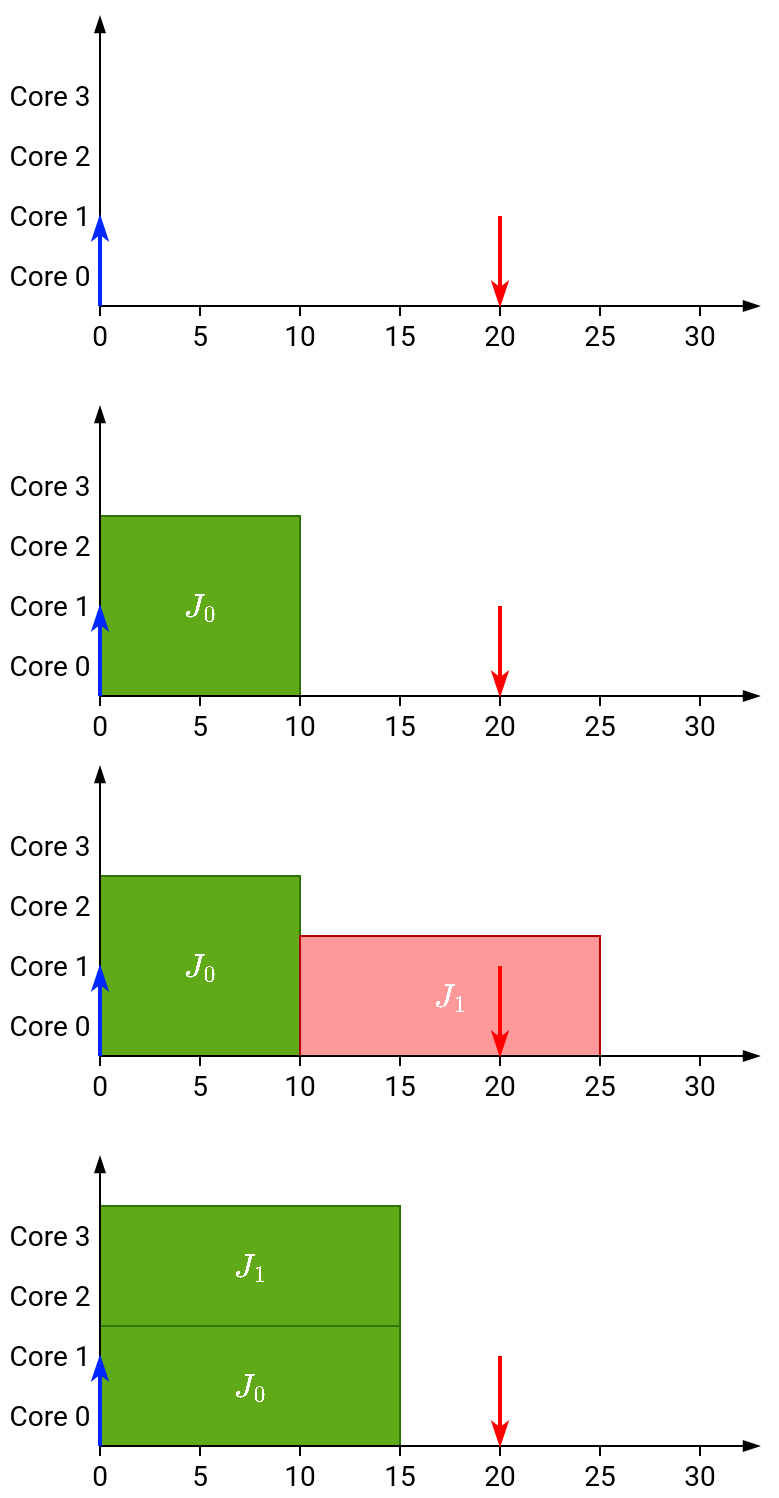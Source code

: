 <mxfile version="13.0.3" type="device"><diagram name="Global example" id="X5FZOMrQJ32GFvHXeT5o"><mxGraphModel dx="1422" dy="1991" grid="1" gridSize="5" guides="1" tooltips="1" connect="1" arrows="1" fold="1" page="1" pageScale="1" pageWidth="827" pageHeight="1169" math="1" shadow="0" extFonts="Roboto^https://fonts.googleapis.com/css?family=Roboto"><root><mxCell id="Jh5jB5BnzTjPkHCwdIx3-0"/><mxCell id="Jh5jB5BnzTjPkHCwdIx3-1" parent="Jh5jB5BnzTjPkHCwdIx3-0"/><mxCell id="Jh5jB5BnzTjPkHCwdIx3-7" value="$$J_0$$" style="rounded=0;whiteSpace=wrap;html=1;align=center;fillColor=#60a917;strokeColor=#2D7600;fontColor=#ffffff;comic=0;fontSize=14;fontFamily=Roboto;FType=g;" parent="Jh5jB5BnzTjPkHCwdIx3-1" vertex="1"><mxGeometry x="155" y="140" width="100" height="90" as="geometry"/></mxCell><mxCell id="fd-VsqLZCp9-gfC1SH9L-0" value="$$J_1$$" style="rounded=0;whiteSpace=wrap;html=1;align=center;fillColor=#FF9999;strokeColor=#B20000;comic=0;fontSize=14;fontFamily=Roboto;FType=g;fontColor=#ffffff;" vertex="1" parent="Jh5jB5BnzTjPkHCwdIx3-1"><mxGeometry x="255" y="170" width="150" height="60" as="geometry"/></mxCell><mxCell id="Jh5jB5BnzTjPkHCwdIx3-8" value="" style="endArrow=blockThin;html=1;strokeColor=#000000;endFill=1;exitX=0.5;exitY=0;exitDx=0;exitDy=0;fontFamily=Roboto;FType=g;" parent="Jh5jB5BnzTjPkHCwdIx3-1" edge="1"><mxGeometry width="50" height="50" relative="1" as="geometry"><mxPoint x="155" y="235" as="sourcePoint"/><mxPoint x="155" y="85" as="targetPoint"/></mxGeometry></mxCell><mxCell id="Jh5jB5BnzTjPkHCwdIx3-9" value="&lt;div style=&quot;font-size: 14px;&quot;&gt;0&lt;/div&gt;" style="text;html=1;strokeColor=none;fillColor=none;align=center;verticalAlign=middle;whiteSpace=wrap;rounded=0;fontSize=14;fontFamily=Roboto;FType=g;" parent="Jh5jB5BnzTjPkHCwdIx3-1" vertex="1"><mxGeometry x="145" y="235" width="20" height="20" as="geometry"/></mxCell><mxCell id="Jh5jB5BnzTjPkHCwdIx3-10" value="5" style="text;html=1;strokeColor=none;fillColor=none;align=center;verticalAlign=middle;whiteSpace=wrap;rounded=0;fontSize=14;fontFamily=Roboto;FType=g;" parent="Jh5jB5BnzTjPkHCwdIx3-1" vertex="1"><mxGeometry x="195" y="235" width="20" height="20" as="geometry"/></mxCell><mxCell id="Jh5jB5BnzTjPkHCwdIx3-11" value="10" style="text;html=1;strokeColor=none;fillColor=none;align=center;verticalAlign=middle;whiteSpace=wrap;rounded=0;fontSize=14;fontFamily=Roboto;FType=g;" parent="Jh5jB5BnzTjPkHCwdIx3-1" vertex="1"><mxGeometry x="245" y="235" width="20" height="20" as="geometry"/></mxCell><mxCell id="Jh5jB5BnzTjPkHCwdIx3-12" value="15" style="text;html=1;strokeColor=none;fillColor=none;align=center;verticalAlign=middle;whiteSpace=wrap;rounded=0;fontSize=14;fontFamily=Roboto;FType=g;" parent="Jh5jB5BnzTjPkHCwdIx3-1" vertex="1"><mxGeometry x="295" y="235" width="20" height="20" as="geometry"/></mxCell><mxCell id="Jh5jB5BnzTjPkHCwdIx3-13" value="20" style="text;html=1;strokeColor=none;fillColor=none;align=center;verticalAlign=middle;whiteSpace=wrap;rounded=0;fontSize=14;fontFamily=Roboto;FType=g;" parent="Jh5jB5BnzTjPkHCwdIx3-1" vertex="1"><mxGeometry x="345" y="235" width="20" height="20" as="geometry"/></mxCell><mxCell id="Jh5jB5BnzTjPkHCwdIx3-14" value="Core 0" style="text;html=1;strokeColor=none;fillColor=none;align=center;verticalAlign=middle;whiteSpace=wrap;rounded=0;fontSize=14;fontColor=#000000;fontFamily=Roboto;FType=g;" parent="Jh5jB5BnzTjPkHCwdIx3-1" vertex="1"><mxGeometry x="105" y="205" width="50" height="20" as="geometry"/></mxCell><mxCell id="Jh5jB5BnzTjPkHCwdIx3-15" value="Core 1" style="text;html=1;strokeColor=none;fillColor=none;align=center;verticalAlign=middle;whiteSpace=wrap;rounded=0;fontSize=14;fontColor=#000000;fontFamily=Roboto;FType=g;" parent="Jh5jB5BnzTjPkHCwdIx3-1" vertex="1"><mxGeometry x="105" y="175" width="50" height="20" as="geometry"/></mxCell><mxCell id="Jh5jB5BnzTjPkHCwdIx3-16" value="" style="endArrow=none;html=1;fontFamily=Roboto;FType=g;" parent="Jh5jB5BnzTjPkHCwdIx3-1" source="Jh5jB5BnzTjPkHCwdIx3-17" edge="1"><mxGeometry width="50" height="50" relative="1" as="geometry"><mxPoint x="405" y="260" as="sourcePoint"/><mxPoint x="405" y="230" as="targetPoint"/></mxGeometry></mxCell><mxCell id="Jh5jB5BnzTjPkHCwdIx3-17" value="25" style="text;html=1;strokeColor=none;fillColor=none;align=center;verticalAlign=middle;whiteSpace=wrap;rounded=0;fontSize=14;fontFamily=Roboto;FType=g;" parent="Jh5jB5BnzTjPkHCwdIx3-1" vertex="1"><mxGeometry x="395" y="235" width="20" height="20" as="geometry"/></mxCell><mxCell id="Jh5jB5BnzTjPkHCwdIx3-18" value="" style="endArrow=none;html=1;exitX=0.5;exitY=0;exitDx=0;exitDy=0;fontFamily=Roboto;FType=g;" parent="Jh5jB5BnzTjPkHCwdIx3-1" source="Jh5jB5BnzTjPkHCwdIx3-17" edge="1"><mxGeometry width="50" height="50" relative="1" as="geometry"><mxPoint x="405" y="260" as="sourcePoint"/><mxPoint x="405" y="230" as="targetPoint"/></mxGeometry></mxCell><mxCell id="Jh5jB5BnzTjPkHCwdIx3-19" value="" style="endArrow=none;html=1;exitX=0.5;exitY=0;exitDx=0;exitDy=0;fontFamily=Roboto;FType=g;" parent="Jh5jB5BnzTjPkHCwdIx3-1" source="Jh5jB5BnzTjPkHCwdIx3-13" edge="1"><mxGeometry width="50" height="50" relative="1" as="geometry"><mxPoint x="410" y="240" as="sourcePoint"/><mxPoint x="355" y="230" as="targetPoint"/></mxGeometry></mxCell><mxCell id="Jh5jB5BnzTjPkHCwdIx3-20" value="" style="endArrow=none;html=1;exitX=0.5;exitY=0;exitDx=0;exitDy=0;fontFamily=Roboto;FType=g;" parent="Jh5jB5BnzTjPkHCwdIx3-1" source="Jh5jB5BnzTjPkHCwdIx3-12" edge="1"><mxGeometry width="50" height="50" relative="1" as="geometry"><mxPoint x="415" y="245" as="sourcePoint"/><mxPoint x="305" y="230" as="targetPoint"/></mxGeometry></mxCell><mxCell id="Jh5jB5BnzTjPkHCwdIx3-21" value="" style="endArrow=none;html=1;exitX=0.5;exitY=0;exitDx=0;exitDy=0;fontFamily=Roboto;FType=g;" parent="Jh5jB5BnzTjPkHCwdIx3-1" source="Jh5jB5BnzTjPkHCwdIx3-11" edge="1"><mxGeometry width="50" height="50" relative="1" as="geometry"><mxPoint x="310" y="240" as="sourcePoint"/><mxPoint x="255" y="230" as="targetPoint"/></mxGeometry></mxCell><mxCell id="Jh5jB5BnzTjPkHCwdIx3-22" value="" style="endArrow=none;html=1;exitX=0.5;exitY=0;exitDx=0;exitDy=0;fontFamily=Roboto;FType=g;" parent="Jh5jB5BnzTjPkHCwdIx3-1" source="Jh5jB5BnzTjPkHCwdIx3-10" edge="1"><mxGeometry width="50" height="50" relative="1" as="geometry"><mxPoint x="315" y="245" as="sourcePoint"/><mxPoint x="205" y="230" as="targetPoint"/></mxGeometry></mxCell><mxCell id="Jh5jB5BnzTjPkHCwdIx3-23" value="" style="endArrow=none;html=1;fontFamily=Roboto;FType=g;" parent="Jh5jB5BnzTjPkHCwdIx3-1" source="Jh5jB5BnzTjPkHCwdIx3-24" edge="1"><mxGeometry width="50" height="50" relative="1" as="geometry"><mxPoint x="455" y="260" as="sourcePoint"/><mxPoint x="455" y="230" as="targetPoint"/></mxGeometry></mxCell><mxCell id="Jh5jB5BnzTjPkHCwdIx3-24" value="30" style="text;html=1;strokeColor=none;fillColor=none;align=center;verticalAlign=middle;whiteSpace=wrap;rounded=0;fontSize=14;fontFamily=Roboto;FType=g;" parent="Jh5jB5BnzTjPkHCwdIx3-1" vertex="1"><mxGeometry x="445" y="235" width="20" height="20" as="geometry"/></mxCell><mxCell id="Jh5jB5BnzTjPkHCwdIx3-25" value="Core 2" style="text;html=1;strokeColor=none;fillColor=none;align=center;verticalAlign=middle;whiteSpace=wrap;rounded=0;fontSize=14;fontColor=#000000;fontFamily=Roboto;FType=g;" parent="Jh5jB5BnzTjPkHCwdIx3-1" vertex="1"><mxGeometry x="105" y="145" width="50" height="20" as="geometry"/></mxCell><mxCell id="Jh5jB5BnzTjPkHCwdIx3-26" value="" style="endArrow=blockThin;html=1;endFill=1;fontFamily=Roboto;FType=g;" parent="Jh5jB5BnzTjPkHCwdIx3-1" edge="1"><mxGeometry width="50" height="50" relative="1" as="geometry"><mxPoint x="155" y="230" as="sourcePoint"/><mxPoint x="485" y="230" as="targetPoint"/></mxGeometry></mxCell><mxCell id="Jh5jB5BnzTjPkHCwdIx3-27" value="" style="endArrow=classicThin;html=1;strokeColor=#0027FF;fillColor=#0050ef;endFill=1;strokeWidth=2;fontFamily=Roboto;FType=g;" parent="Jh5jB5BnzTjPkHCwdIx3-1" edge="1"><mxGeometry width="50" height="50" relative="1" as="geometry"><mxPoint x="155" y="230" as="sourcePoint"/><mxPoint x="155" y="185" as="targetPoint"/></mxGeometry></mxCell><mxCell id="Jh5jB5BnzTjPkHCwdIx3-28" value="Core 3" style="text;html=1;strokeColor=none;fillColor=none;align=center;verticalAlign=middle;whiteSpace=wrap;rounded=0;fontSize=14;fontColor=#000000;fontFamily=Roboto;FType=g;" parent="Jh5jB5BnzTjPkHCwdIx3-1" vertex="1"><mxGeometry x="105" y="115" width="50" height="20" as="geometry"/></mxCell><mxCell id="Jh5jB5BnzTjPkHCwdIx3-29" value="" style="endArrow=none;html=1;strokeColor=#FF0000;fillColor=#0050ef;endFill=0;strokeWidth=2;startArrow=classicThin;startFill=1;fontFamily=Roboto;FType=g;" parent="Jh5jB5BnzTjPkHCwdIx3-1" edge="1"><mxGeometry width="50" height="50" relative="1" as="geometry"><mxPoint x="355" y="230" as="sourcePoint"/><mxPoint x="355" y="185" as="targetPoint"/></mxGeometry></mxCell><mxCell id="fd-VsqLZCp9-gfC1SH9L-1" value="$$J_0$$" style="rounded=0;whiteSpace=wrap;html=1;align=center;fillColor=#60a917;strokeColor=#2D7600;fontColor=#ffffff;comic=0;fontSize=14;fontFamily=Roboto;FType=g;" vertex="1" parent="Jh5jB5BnzTjPkHCwdIx3-1"><mxGeometry x="155" y="365" width="150" height="60" as="geometry"/></mxCell><mxCell id="fd-VsqLZCp9-gfC1SH9L-2" value="$$J_1$$" style="rounded=0;whiteSpace=wrap;html=1;align=center;fillColor=#60a917;strokeColor=#2D7600;comic=0;fontSize=14;fontFamily=Roboto;FType=g;fontColor=#ffffff;" vertex="1" parent="Jh5jB5BnzTjPkHCwdIx3-1"><mxGeometry x="155" y="305" width="150" height="60" as="geometry"/></mxCell><mxCell id="fd-VsqLZCp9-gfC1SH9L-3" value="" style="endArrow=blockThin;html=1;strokeColor=#000000;endFill=1;exitX=0.5;exitY=0;exitDx=0;exitDy=0;fontFamily=Roboto;FType=g;" edge="1" parent="Jh5jB5BnzTjPkHCwdIx3-1"><mxGeometry width="50" height="50" relative="1" as="geometry"><mxPoint x="155" y="430.0" as="sourcePoint"/><mxPoint x="155" y="280" as="targetPoint"/></mxGeometry></mxCell><mxCell id="fd-VsqLZCp9-gfC1SH9L-4" value="&lt;div style=&quot;font-size: 14px;&quot;&gt;0&lt;/div&gt;" style="text;html=1;strokeColor=none;fillColor=none;align=center;verticalAlign=middle;whiteSpace=wrap;rounded=0;fontSize=14;fontFamily=Roboto;FType=g;" vertex="1" parent="Jh5jB5BnzTjPkHCwdIx3-1"><mxGeometry x="145" y="430" width="20" height="20" as="geometry"/></mxCell><mxCell id="fd-VsqLZCp9-gfC1SH9L-5" value="5" style="text;html=1;strokeColor=none;fillColor=none;align=center;verticalAlign=middle;whiteSpace=wrap;rounded=0;fontSize=14;fontFamily=Roboto;FType=g;" vertex="1" parent="Jh5jB5BnzTjPkHCwdIx3-1"><mxGeometry x="195" y="430" width="20" height="20" as="geometry"/></mxCell><mxCell id="fd-VsqLZCp9-gfC1SH9L-6" value="10" style="text;html=1;strokeColor=none;fillColor=none;align=center;verticalAlign=middle;whiteSpace=wrap;rounded=0;fontSize=14;fontFamily=Roboto;FType=g;" vertex="1" parent="Jh5jB5BnzTjPkHCwdIx3-1"><mxGeometry x="245" y="430" width="20" height="20" as="geometry"/></mxCell><mxCell id="fd-VsqLZCp9-gfC1SH9L-7" value="15" style="text;html=1;strokeColor=none;fillColor=none;align=center;verticalAlign=middle;whiteSpace=wrap;rounded=0;fontSize=14;fontFamily=Roboto;FType=g;" vertex="1" parent="Jh5jB5BnzTjPkHCwdIx3-1"><mxGeometry x="295" y="430" width="20" height="20" as="geometry"/></mxCell><mxCell id="fd-VsqLZCp9-gfC1SH9L-8" value="20" style="text;html=1;strokeColor=none;fillColor=none;align=center;verticalAlign=middle;whiteSpace=wrap;rounded=0;fontSize=14;fontFamily=Roboto;FType=g;" vertex="1" parent="Jh5jB5BnzTjPkHCwdIx3-1"><mxGeometry x="345" y="430" width="20" height="20" as="geometry"/></mxCell><mxCell id="fd-VsqLZCp9-gfC1SH9L-9" value="Core 0" style="text;html=1;strokeColor=none;fillColor=none;align=center;verticalAlign=middle;whiteSpace=wrap;rounded=0;fontSize=14;fontColor=#000000;fontFamily=Roboto;FType=g;" vertex="1" parent="Jh5jB5BnzTjPkHCwdIx3-1"><mxGeometry x="105" y="400" width="50" height="20" as="geometry"/></mxCell><mxCell id="fd-VsqLZCp9-gfC1SH9L-10" value="Core 1" style="text;html=1;strokeColor=none;fillColor=none;align=center;verticalAlign=middle;whiteSpace=wrap;rounded=0;fontSize=14;fontColor=#000000;fontFamily=Roboto;FType=g;" vertex="1" parent="Jh5jB5BnzTjPkHCwdIx3-1"><mxGeometry x="105" y="370" width="50" height="20" as="geometry"/></mxCell><mxCell id="fd-VsqLZCp9-gfC1SH9L-11" value="" style="endArrow=none;html=1;fontFamily=Roboto;FType=g;" edge="1" parent="Jh5jB5BnzTjPkHCwdIx3-1" source="fd-VsqLZCp9-gfC1SH9L-12"><mxGeometry width="50" height="50" relative="1" as="geometry"><mxPoint x="405" y="455" as="sourcePoint"/><mxPoint x="405" y="425.0" as="targetPoint"/></mxGeometry></mxCell><mxCell id="fd-VsqLZCp9-gfC1SH9L-12" value="25" style="text;html=1;strokeColor=none;fillColor=none;align=center;verticalAlign=middle;whiteSpace=wrap;rounded=0;fontSize=14;fontFamily=Roboto;FType=g;" vertex="1" parent="Jh5jB5BnzTjPkHCwdIx3-1"><mxGeometry x="395" y="430" width="20" height="20" as="geometry"/></mxCell><mxCell id="fd-VsqLZCp9-gfC1SH9L-13" value="" style="endArrow=none;html=1;exitX=0.5;exitY=0;exitDx=0;exitDy=0;fontFamily=Roboto;FType=g;" edge="1" parent="Jh5jB5BnzTjPkHCwdIx3-1" source="fd-VsqLZCp9-gfC1SH9L-12"><mxGeometry width="50" height="50" relative="1" as="geometry"><mxPoint x="405" y="455" as="sourcePoint"/><mxPoint x="405" y="425.0" as="targetPoint"/></mxGeometry></mxCell><mxCell id="fd-VsqLZCp9-gfC1SH9L-14" value="" style="endArrow=none;html=1;exitX=0.5;exitY=0;exitDx=0;exitDy=0;fontFamily=Roboto;FType=g;" edge="1" parent="Jh5jB5BnzTjPkHCwdIx3-1" source="fd-VsqLZCp9-gfC1SH9L-8"><mxGeometry width="50" height="50" relative="1" as="geometry"><mxPoint x="410" y="435" as="sourcePoint"/><mxPoint x="355" y="425.0" as="targetPoint"/></mxGeometry></mxCell><mxCell id="fd-VsqLZCp9-gfC1SH9L-15" value="" style="endArrow=none;html=1;exitX=0.5;exitY=0;exitDx=0;exitDy=0;fontFamily=Roboto;FType=g;" edge="1" parent="Jh5jB5BnzTjPkHCwdIx3-1" source="fd-VsqLZCp9-gfC1SH9L-7"><mxGeometry width="50" height="50" relative="1" as="geometry"><mxPoint x="415" y="440" as="sourcePoint"/><mxPoint x="305" y="425.0" as="targetPoint"/></mxGeometry></mxCell><mxCell id="fd-VsqLZCp9-gfC1SH9L-16" value="" style="endArrow=none;html=1;exitX=0.5;exitY=0;exitDx=0;exitDy=0;fontFamily=Roboto;FType=g;" edge="1" parent="Jh5jB5BnzTjPkHCwdIx3-1" source="fd-VsqLZCp9-gfC1SH9L-6"><mxGeometry width="50" height="50" relative="1" as="geometry"><mxPoint x="310" y="435" as="sourcePoint"/><mxPoint x="255" y="425.0" as="targetPoint"/></mxGeometry></mxCell><mxCell id="fd-VsqLZCp9-gfC1SH9L-17" value="" style="endArrow=none;html=1;exitX=0.5;exitY=0;exitDx=0;exitDy=0;fontFamily=Roboto;FType=g;" edge="1" parent="Jh5jB5BnzTjPkHCwdIx3-1" source="fd-VsqLZCp9-gfC1SH9L-5"><mxGeometry width="50" height="50" relative="1" as="geometry"><mxPoint x="315" y="440" as="sourcePoint"/><mxPoint x="205" y="425.0" as="targetPoint"/></mxGeometry></mxCell><mxCell id="fd-VsqLZCp9-gfC1SH9L-18" value="" style="endArrow=none;html=1;fontFamily=Roboto;FType=g;" edge="1" parent="Jh5jB5BnzTjPkHCwdIx3-1" source="fd-VsqLZCp9-gfC1SH9L-19"><mxGeometry width="50" height="50" relative="1" as="geometry"><mxPoint x="455" y="455" as="sourcePoint"/><mxPoint x="455" y="425.0" as="targetPoint"/></mxGeometry></mxCell><mxCell id="fd-VsqLZCp9-gfC1SH9L-19" value="30" style="text;html=1;strokeColor=none;fillColor=none;align=center;verticalAlign=middle;whiteSpace=wrap;rounded=0;fontSize=14;fontFamily=Roboto;FType=g;" vertex="1" parent="Jh5jB5BnzTjPkHCwdIx3-1"><mxGeometry x="445" y="430" width="20" height="20" as="geometry"/></mxCell><mxCell id="fd-VsqLZCp9-gfC1SH9L-20" value="Core 2" style="text;html=1;strokeColor=none;fillColor=none;align=center;verticalAlign=middle;whiteSpace=wrap;rounded=0;fontSize=14;fontColor=#000000;fontFamily=Roboto;FType=g;" vertex="1" parent="Jh5jB5BnzTjPkHCwdIx3-1"><mxGeometry x="105" y="340" width="50" height="20" as="geometry"/></mxCell><mxCell id="fd-VsqLZCp9-gfC1SH9L-21" value="" style="endArrow=blockThin;html=1;endFill=1;fontFamily=Roboto;FType=g;" edge="1" parent="Jh5jB5BnzTjPkHCwdIx3-1"><mxGeometry width="50" height="50" relative="1" as="geometry"><mxPoint x="155" y="425.0" as="sourcePoint"/><mxPoint x="485" y="425.0" as="targetPoint"/></mxGeometry></mxCell><mxCell id="fd-VsqLZCp9-gfC1SH9L-22" value="" style="endArrow=classicThin;html=1;strokeColor=#0027FF;fillColor=#0050ef;endFill=1;strokeWidth=2;fontFamily=Roboto;FType=g;" edge="1" parent="Jh5jB5BnzTjPkHCwdIx3-1"><mxGeometry width="50" height="50" relative="1" as="geometry"><mxPoint x="155" y="425.0" as="sourcePoint"/><mxPoint x="155" y="380.0" as="targetPoint"/></mxGeometry></mxCell><mxCell id="fd-VsqLZCp9-gfC1SH9L-23" value="Core 3" style="text;html=1;strokeColor=none;fillColor=none;align=center;verticalAlign=middle;whiteSpace=wrap;rounded=0;fontSize=14;fontColor=#000000;fontFamily=Roboto;FType=g;" vertex="1" parent="Jh5jB5BnzTjPkHCwdIx3-1"><mxGeometry x="105" y="310" width="50" height="20" as="geometry"/></mxCell><mxCell id="fd-VsqLZCp9-gfC1SH9L-24" value="" style="endArrow=none;html=1;strokeColor=#FF0000;fillColor=#0050ef;endFill=0;strokeWidth=2;startArrow=classicThin;startFill=1;fontFamily=Roboto;FType=g;" edge="1" parent="Jh5jB5BnzTjPkHCwdIx3-1"><mxGeometry width="50" height="50" relative="1" as="geometry"><mxPoint x="355" y="425.0" as="sourcePoint"/><mxPoint x="355" y="380.0" as="targetPoint"/></mxGeometry></mxCell><mxCell id="fd-VsqLZCp9-gfC1SH9L-25" value="$$J_0$$" style="rounded=0;whiteSpace=wrap;html=1;align=center;fillColor=#60a917;strokeColor=#2D7600;fontColor=#ffffff;comic=0;fontSize=14;fontFamily=Roboto;FType=g;" vertex="1" parent="Jh5jB5BnzTjPkHCwdIx3-1"><mxGeometry x="155" y="-40" width="100" height="90" as="geometry"/></mxCell><mxCell id="fd-VsqLZCp9-gfC1SH9L-27" value="" style="endArrow=blockThin;html=1;strokeColor=#000000;endFill=1;exitX=0.5;exitY=0;exitDx=0;exitDy=0;fontFamily=Roboto;FType=g;" edge="1" parent="Jh5jB5BnzTjPkHCwdIx3-1"><mxGeometry width="50" height="50" relative="1" as="geometry"><mxPoint x="155" y="55" as="sourcePoint"/><mxPoint x="155" y="-95" as="targetPoint"/></mxGeometry></mxCell><mxCell id="fd-VsqLZCp9-gfC1SH9L-28" value="&lt;div style=&quot;font-size: 14px;&quot;&gt;0&lt;/div&gt;" style="text;html=1;strokeColor=none;fillColor=none;align=center;verticalAlign=middle;whiteSpace=wrap;rounded=0;fontSize=14;fontFamily=Roboto;FType=g;" vertex="1" parent="Jh5jB5BnzTjPkHCwdIx3-1"><mxGeometry x="145" y="55" width="20" height="20" as="geometry"/></mxCell><mxCell id="fd-VsqLZCp9-gfC1SH9L-29" value="5" style="text;html=1;strokeColor=none;fillColor=none;align=center;verticalAlign=middle;whiteSpace=wrap;rounded=0;fontSize=14;fontFamily=Roboto;FType=g;" vertex="1" parent="Jh5jB5BnzTjPkHCwdIx3-1"><mxGeometry x="195" y="55" width="20" height="20" as="geometry"/></mxCell><mxCell id="fd-VsqLZCp9-gfC1SH9L-30" value="10" style="text;html=1;strokeColor=none;fillColor=none;align=center;verticalAlign=middle;whiteSpace=wrap;rounded=0;fontSize=14;fontFamily=Roboto;FType=g;" vertex="1" parent="Jh5jB5BnzTjPkHCwdIx3-1"><mxGeometry x="245" y="55" width="20" height="20" as="geometry"/></mxCell><mxCell id="fd-VsqLZCp9-gfC1SH9L-31" value="15" style="text;html=1;strokeColor=none;fillColor=none;align=center;verticalAlign=middle;whiteSpace=wrap;rounded=0;fontSize=14;fontFamily=Roboto;FType=g;" vertex="1" parent="Jh5jB5BnzTjPkHCwdIx3-1"><mxGeometry x="295" y="55" width="20" height="20" as="geometry"/></mxCell><mxCell id="fd-VsqLZCp9-gfC1SH9L-32" value="20" style="text;html=1;strokeColor=none;fillColor=none;align=center;verticalAlign=middle;whiteSpace=wrap;rounded=0;fontSize=14;fontFamily=Roboto;FType=g;" vertex="1" parent="Jh5jB5BnzTjPkHCwdIx3-1"><mxGeometry x="345" y="55" width="20" height="20" as="geometry"/></mxCell><mxCell id="fd-VsqLZCp9-gfC1SH9L-33" value="Core 0" style="text;html=1;strokeColor=none;fillColor=none;align=center;verticalAlign=middle;whiteSpace=wrap;rounded=0;fontSize=14;fontColor=#000000;fontFamily=Roboto;FType=g;" vertex="1" parent="Jh5jB5BnzTjPkHCwdIx3-1"><mxGeometry x="105" y="25" width="50" height="20" as="geometry"/></mxCell><mxCell id="fd-VsqLZCp9-gfC1SH9L-34" value="Core 1" style="text;html=1;strokeColor=none;fillColor=none;align=center;verticalAlign=middle;whiteSpace=wrap;rounded=0;fontSize=14;fontColor=#000000;fontFamily=Roboto;FType=g;" vertex="1" parent="Jh5jB5BnzTjPkHCwdIx3-1"><mxGeometry x="105" y="-5" width="50" height="20" as="geometry"/></mxCell><mxCell id="fd-VsqLZCp9-gfC1SH9L-35" value="" style="endArrow=none;html=1;fontFamily=Roboto;FType=g;" edge="1" parent="Jh5jB5BnzTjPkHCwdIx3-1" source="fd-VsqLZCp9-gfC1SH9L-36"><mxGeometry width="50" height="50" relative="1" as="geometry"><mxPoint x="405" y="80" as="sourcePoint"/><mxPoint x="405" y="50" as="targetPoint"/></mxGeometry></mxCell><mxCell id="fd-VsqLZCp9-gfC1SH9L-36" value="25" style="text;html=1;strokeColor=none;fillColor=none;align=center;verticalAlign=middle;whiteSpace=wrap;rounded=0;fontSize=14;fontFamily=Roboto;FType=g;" vertex="1" parent="Jh5jB5BnzTjPkHCwdIx3-1"><mxGeometry x="395" y="55" width="20" height="20" as="geometry"/></mxCell><mxCell id="fd-VsqLZCp9-gfC1SH9L-37" value="" style="endArrow=none;html=1;exitX=0.5;exitY=0;exitDx=0;exitDy=0;fontFamily=Roboto;FType=g;" edge="1" parent="Jh5jB5BnzTjPkHCwdIx3-1" source="fd-VsqLZCp9-gfC1SH9L-36"><mxGeometry width="50" height="50" relative="1" as="geometry"><mxPoint x="405" y="80" as="sourcePoint"/><mxPoint x="405" y="50" as="targetPoint"/></mxGeometry></mxCell><mxCell id="fd-VsqLZCp9-gfC1SH9L-38" value="" style="endArrow=none;html=1;exitX=0.5;exitY=0;exitDx=0;exitDy=0;fontFamily=Roboto;FType=g;" edge="1" parent="Jh5jB5BnzTjPkHCwdIx3-1" source="fd-VsqLZCp9-gfC1SH9L-32"><mxGeometry width="50" height="50" relative="1" as="geometry"><mxPoint x="410" y="60" as="sourcePoint"/><mxPoint x="355" y="50" as="targetPoint"/></mxGeometry></mxCell><mxCell id="fd-VsqLZCp9-gfC1SH9L-39" value="" style="endArrow=none;html=1;exitX=0.5;exitY=0;exitDx=0;exitDy=0;fontFamily=Roboto;FType=g;" edge="1" parent="Jh5jB5BnzTjPkHCwdIx3-1" source="fd-VsqLZCp9-gfC1SH9L-31"><mxGeometry width="50" height="50" relative="1" as="geometry"><mxPoint x="415" y="65" as="sourcePoint"/><mxPoint x="305" y="50" as="targetPoint"/></mxGeometry></mxCell><mxCell id="fd-VsqLZCp9-gfC1SH9L-40" value="" style="endArrow=none;html=1;exitX=0.5;exitY=0;exitDx=0;exitDy=0;fontFamily=Roboto;FType=g;" edge="1" parent="Jh5jB5BnzTjPkHCwdIx3-1" source="fd-VsqLZCp9-gfC1SH9L-30"><mxGeometry width="50" height="50" relative="1" as="geometry"><mxPoint x="310" y="60" as="sourcePoint"/><mxPoint x="255" y="50" as="targetPoint"/></mxGeometry></mxCell><mxCell id="fd-VsqLZCp9-gfC1SH9L-41" value="" style="endArrow=none;html=1;exitX=0.5;exitY=0;exitDx=0;exitDy=0;fontFamily=Roboto;FType=g;" edge="1" parent="Jh5jB5BnzTjPkHCwdIx3-1" source="fd-VsqLZCp9-gfC1SH9L-29"><mxGeometry width="50" height="50" relative="1" as="geometry"><mxPoint x="315" y="65" as="sourcePoint"/><mxPoint x="205" y="50" as="targetPoint"/></mxGeometry></mxCell><mxCell id="fd-VsqLZCp9-gfC1SH9L-42" value="" style="endArrow=none;html=1;fontFamily=Roboto;FType=g;" edge="1" parent="Jh5jB5BnzTjPkHCwdIx3-1" source="fd-VsqLZCp9-gfC1SH9L-43"><mxGeometry width="50" height="50" relative="1" as="geometry"><mxPoint x="455" y="80" as="sourcePoint"/><mxPoint x="455" y="50" as="targetPoint"/></mxGeometry></mxCell><mxCell id="fd-VsqLZCp9-gfC1SH9L-43" value="30" style="text;html=1;strokeColor=none;fillColor=none;align=center;verticalAlign=middle;whiteSpace=wrap;rounded=0;fontSize=14;fontFamily=Roboto;FType=g;" vertex="1" parent="Jh5jB5BnzTjPkHCwdIx3-1"><mxGeometry x="445" y="55" width="20" height="20" as="geometry"/></mxCell><mxCell id="fd-VsqLZCp9-gfC1SH9L-44" value="Core 2" style="text;html=1;strokeColor=none;fillColor=none;align=center;verticalAlign=middle;whiteSpace=wrap;rounded=0;fontSize=14;fontColor=#000000;fontFamily=Roboto;FType=g;" vertex="1" parent="Jh5jB5BnzTjPkHCwdIx3-1"><mxGeometry x="105" y="-35" width="50" height="20" as="geometry"/></mxCell><mxCell id="fd-VsqLZCp9-gfC1SH9L-45" value="" style="endArrow=blockThin;html=1;endFill=1;fontFamily=Roboto;FType=g;" edge="1" parent="Jh5jB5BnzTjPkHCwdIx3-1"><mxGeometry width="50" height="50" relative="1" as="geometry"><mxPoint x="155" y="50" as="sourcePoint"/><mxPoint x="485" y="50" as="targetPoint"/></mxGeometry></mxCell><mxCell id="fd-VsqLZCp9-gfC1SH9L-46" value="" style="endArrow=classicThin;html=1;strokeColor=#0027FF;fillColor=#0050ef;endFill=1;strokeWidth=2;fontFamily=Roboto;FType=g;" edge="1" parent="Jh5jB5BnzTjPkHCwdIx3-1"><mxGeometry width="50" height="50" relative="1" as="geometry"><mxPoint x="155" y="50" as="sourcePoint"/><mxPoint x="155" y="5" as="targetPoint"/></mxGeometry></mxCell><mxCell id="fd-VsqLZCp9-gfC1SH9L-47" value="Core 3" style="text;html=1;strokeColor=none;fillColor=none;align=center;verticalAlign=middle;whiteSpace=wrap;rounded=0;fontSize=14;fontColor=#000000;fontFamily=Roboto;FType=g;" vertex="1" parent="Jh5jB5BnzTjPkHCwdIx3-1"><mxGeometry x="105" y="-65" width="50" height="20" as="geometry"/></mxCell><mxCell id="fd-VsqLZCp9-gfC1SH9L-48" value="" style="endArrow=none;html=1;strokeColor=#FF0000;fillColor=#0050ef;endFill=0;strokeWidth=2;startArrow=classicThin;startFill=1;fontFamily=Roboto;FType=g;" edge="1" parent="Jh5jB5BnzTjPkHCwdIx3-1"><mxGeometry width="50" height="50" relative="1" as="geometry"><mxPoint x="355" y="50" as="sourcePoint"/><mxPoint x="355" y="5" as="targetPoint"/></mxGeometry></mxCell><mxCell id="fd-VsqLZCp9-gfC1SH9L-50" value="" style="endArrow=blockThin;html=1;strokeColor=#000000;endFill=1;exitX=0.5;exitY=0;exitDx=0;exitDy=0;fontFamily=Roboto;FType=g;" edge="1" parent="Jh5jB5BnzTjPkHCwdIx3-1"><mxGeometry width="50" height="50" relative="1" as="geometry"><mxPoint x="155" y="-140" as="sourcePoint"/><mxPoint x="155" y="-290" as="targetPoint"/></mxGeometry></mxCell><mxCell id="fd-VsqLZCp9-gfC1SH9L-51" value="&lt;div style=&quot;font-size: 14px;&quot;&gt;0&lt;/div&gt;" style="text;html=1;strokeColor=none;fillColor=none;align=center;verticalAlign=middle;whiteSpace=wrap;rounded=0;fontSize=14;fontFamily=Roboto;FType=g;" vertex="1" parent="Jh5jB5BnzTjPkHCwdIx3-1"><mxGeometry x="145" y="-140" width="20" height="20" as="geometry"/></mxCell><mxCell id="fd-VsqLZCp9-gfC1SH9L-52" value="5" style="text;html=1;strokeColor=none;fillColor=none;align=center;verticalAlign=middle;whiteSpace=wrap;rounded=0;fontSize=14;fontFamily=Roboto;FType=g;" vertex="1" parent="Jh5jB5BnzTjPkHCwdIx3-1"><mxGeometry x="195" y="-140" width="20" height="20" as="geometry"/></mxCell><mxCell id="fd-VsqLZCp9-gfC1SH9L-53" value="10" style="text;html=1;strokeColor=none;fillColor=none;align=center;verticalAlign=middle;whiteSpace=wrap;rounded=0;fontSize=14;fontFamily=Roboto;FType=g;" vertex="1" parent="Jh5jB5BnzTjPkHCwdIx3-1"><mxGeometry x="245" y="-140" width="20" height="20" as="geometry"/></mxCell><mxCell id="fd-VsqLZCp9-gfC1SH9L-54" value="15" style="text;html=1;strokeColor=none;fillColor=none;align=center;verticalAlign=middle;whiteSpace=wrap;rounded=0;fontSize=14;fontFamily=Roboto;FType=g;" vertex="1" parent="Jh5jB5BnzTjPkHCwdIx3-1"><mxGeometry x="295" y="-140" width="20" height="20" as="geometry"/></mxCell><mxCell id="fd-VsqLZCp9-gfC1SH9L-55" value="20" style="text;html=1;strokeColor=none;fillColor=none;align=center;verticalAlign=middle;whiteSpace=wrap;rounded=0;fontSize=14;fontFamily=Roboto;FType=g;" vertex="1" parent="Jh5jB5BnzTjPkHCwdIx3-1"><mxGeometry x="345" y="-140" width="20" height="20" as="geometry"/></mxCell><mxCell id="fd-VsqLZCp9-gfC1SH9L-56" value="Core 0" style="text;html=1;strokeColor=none;fillColor=none;align=center;verticalAlign=middle;whiteSpace=wrap;rounded=0;fontSize=14;fontColor=#000000;fontFamily=Roboto;FType=g;" vertex="1" parent="Jh5jB5BnzTjPkHCwdIx3-1"><mxGeometry x="105" y="-170" width="50" height="20" as="geometry"/></mxCell><mxCell id="fd-VsqLZCp9-gfC1SH9L-57" value="Core 1" style="text;html=1;strokeColor=none;fillColor=none;align=center;verticalAlign=middle;whiteSpace=wrap;rounded=0;fontSize=14;fontColor=#000000;fontFamily=Roboto;FType=g;" vertex="1" parent="Jh5jB5BnzTjPkHCwdIx3-1"><mxGeometry x="105" y="-200" width="50" height="20" as="geometry"/></mxCell><mxCell id="fd-VsqLZCp9-gfC1SH9L-58" value="" style="endArrow=none;html=1;fontFamily=Roboto;FType=g;" edge="1" parent="Jh5jB5BnzTjPkHCwdIx3-1" source="fd-VsqLZCp9-gfC1SH9L-59"><mxGeometry width="50" height="50" relative="1" as="geometry"><mxPoint x="405" y="-115" as="sourcePoint"/><mxPoint x="405" y="-145" as="targetPoint"/></mxGeometry></mxCell><mxCell id="fd-VsqLZCp9-gfC1SH9L-59" value="25" style="text;html=1;strokeColor=none;fillColor=none;align=center;verticalAlign=middle;whiteSpace=wrap;rounded=0;fontSize=14;fontFamily=Roboto;FType=g;" vertex="1" parent="Jh5jB5BnzTjPkHCwdIx3-1"><mxGeometry x="395" y="-140" width="20" height="20" as="geometry"/></mxCell><mxCell id="fd-VsqLZCp9-gfC1SH9L-60" value="" style="endArrow=none;html=1;exitX=0.5;exitY=0;exitDx=0;exitDy=0;fontFamily=Roboto;FType=g;" edge="1" parent="Jh5jB5BnzTjPkHCwdIx3-1" source="fd-VsqLZCp9-gfC1SH9L-59"><mxGeometry width="50" height="50" relative="1" as="geometry"><mxPoint x="405" y="-115" as="sourcePoint"/><mxPoint x="405" y="-145" as="targetPoint"/></mxGeometry></mxCell><mxCell id="fd-VsqLZCp9-gfC1SH9L-61" value="" style="endArrow=none;html=1;exitX=0.5;exitY=0;exitDx=0;exitDy=0;fontFamily=Roboto;FType=g;" edge="1" parent="Jh5jB5BnzTjPkHCwdIx3-1" source="fd-VsqLZCp9-gfC1SH9L-55"><mxGeometry width="50" height="50" relative="1" as="geometry"><mxPoint x="410" y="-135" as="sourcePoint"/><mxPoint x="355" y="-145" as="targetPoint"/></mxGeometry></mxCell><mxCell id="fd-VsqLZCp9-gfC1SH9L-62" value="" style="endArrow=none;html=1;exitX=0.5;exitY=0;exitDx=0;exitDy=0;fontFamily=Roboto;FType=g;" edge="1" parent="Jh5jB5BnzTjPkHCwdIx3-1" source="fd-VsqLZCp9-gfC1SH9L-54"><mxGeometry width="50" height="50" relative="1" as="geometry"><mxPoint x="415" y="-130" as="sourcePoint"/><mxPoint x="305" y="-145" as="targetPoint"/></mxGeometry></mxCell><mxCell id="fd-VsqLZCp9-gfC1SH9L-63" value="" style="endArrow=none;html=1;exitX=0.5;exitY=0;exitDx=0;exitDy=0;fontFamily=Roboto;FType=g;" edge="1" parent="Jh5jB5BnzTjPkHCwdIx3-1" source="fd-VsqLZCp9-gfC1SH9L-53"><mxGeometry width="50" height="50" relative="1" as="geometry"><mxPoint x="310" y="-135" as="sourcePoint"/><mxPoint x="255" y="-145" as="targetPoint"/></mxGeometry></mxCell><mxCell id="fd-VsqLZCp9-gfC1SH9L-64" value="" style="endArrow=none;html=1;exitX=0.5;exitY=0;exitDx=0;exitDy=0;fontFamily=Roboto;FType=g;" edge="1" parent="Jh5jB5BnzTjPkHCwdIx3-1" source="fd-VsqLZCp9-gfC1SH9L-52"><mxGeometry width="50" height="50" relative="1" as="geometry"><mxPoint x="315" y="-130" as="sourcePoint"/><mxPoint x="205" y="-145" as="targetPoint"/></mxGeometry></mxCell><mxCell id="fd-VsqLZCp9-gfC1SH9L-65" value="" style="endArrow=none;html=1;fontFamily=Roboto;FType=g;" edge="1" parent="Jh5jB5BnzTjPkHCwdIx3-1" source="fd-VsqLZCp9-gfC1SH9L-66"><mxGeometry width="50" height="50" relative="1" as="geometry"><mxPoint x="455" y="-115" as="sourcePoint"/><mxPoint x="455" y="-145" as="targetPoint"/></mxGeometry></mxCell><mxCell id="fd-VsqLZCp9-gfC1SH9L-66" value="30" style="text;html=1;strokeColor=none;fillColor=none;align=center;verticalAlign=middle;whiteSpace=wrap;rounded=0;fontSize=14;fontFamily=Roboto;FType=g;" vertex="1" parent="Jh5jB5BnzTjPkHCwdIx3-1"><mxGeometry x="445" y="-140" width="20" height="20" as="geometry"/></mxCell><mxCell id="fd-VsqLZCp9-gfC1SH9L-67" value="Core 2" style="text;html=1;strokeColor=none;fillColor=none;align=center;verticalAlign=middle;whiteSpace=wrap;rounded=0;fontSize=14;fontColor=#000000;fontFamily=Roboto;FType=g;" vertex="1" parent="Jh5jB5BnzTjPkHCwdIx3-1"><mxGeometry x="105" y="-230" width="50" height="20" as="geometry"/></mxCell><mxCell id="fd-VsqLZCp9-gfC1SH9L-68" value="" style="endArrow=blockThin;html=1;endFill=1;fontFamily=Roboto;FType=g;" edge="1" parent="Jh5jB5BnzTjPkHCwdIx3-1"><mxGeometry width="50" height="50" relative="1" as="geometry"><mxPoint x="155" y="-145" as="sourcePoint"/><mxPoint x="485" y="-145" as="targetPoint"/></mxGeometry></mxCell><mxCell id="fd-VsqLZCp9-gfC1SH9L-69" value="" style="endArrow=classicThin;html=1;strokeColor=#0027FF;fillColor=#0050ef;endFill=1;strokeWidth=2;fontFamily=Roboto;FType=g;" edge="1" parent="Jh5jB5BnzTjPkHCwdIx3-1"><mxGeometry width="50" height="50" relative="1" as="geometry"><mxPoint x="155" y="-145" as="sourcePoint"/><mxPoint x="155" y="-190" as="targetPoint"/></mxGeometry></mxCell><mxCell id="fd-VsqLZCp9-gfC1SH9L-70" value="Core 3" style="text;html=1;strokeColor=none;fillColor=none;align=center;verticalAlign=middle;whiteSpace=wrap;rounded=0;fontSize=14;fontColor=#000000;fontFamily=Roboto;FType=g;" vertex="1" parent="Jh5jB5BnzTjPkHCwdIx3-1"><mxGeometry x="105" y="-260" width="50" height="20" as="geometry"/></mxCell><mxCell id="fd-VsqLZCp9-gfC1SH9L-71" value="" style="endArrow=none;html=1;strokeColor=#FF0000;fillColor=#0050ef;endFill=0;strokeWidth=2;startArrow=classicThin;startFill=1;fontFamily=Roboto;FType=g;" edge="1" parent="Jh5jB5BnzTjPkHCwdIx3-1"><mxGeometry width="50" height="50" relative="1" as="geometry"><mxPoint x="355" y="-145" as="sourcePoint"/><mxPoint x="355" y="-190" as="targetPoint"/></mxGeometry></mxCell></root></mxGraphModel></diagram></mxfile>